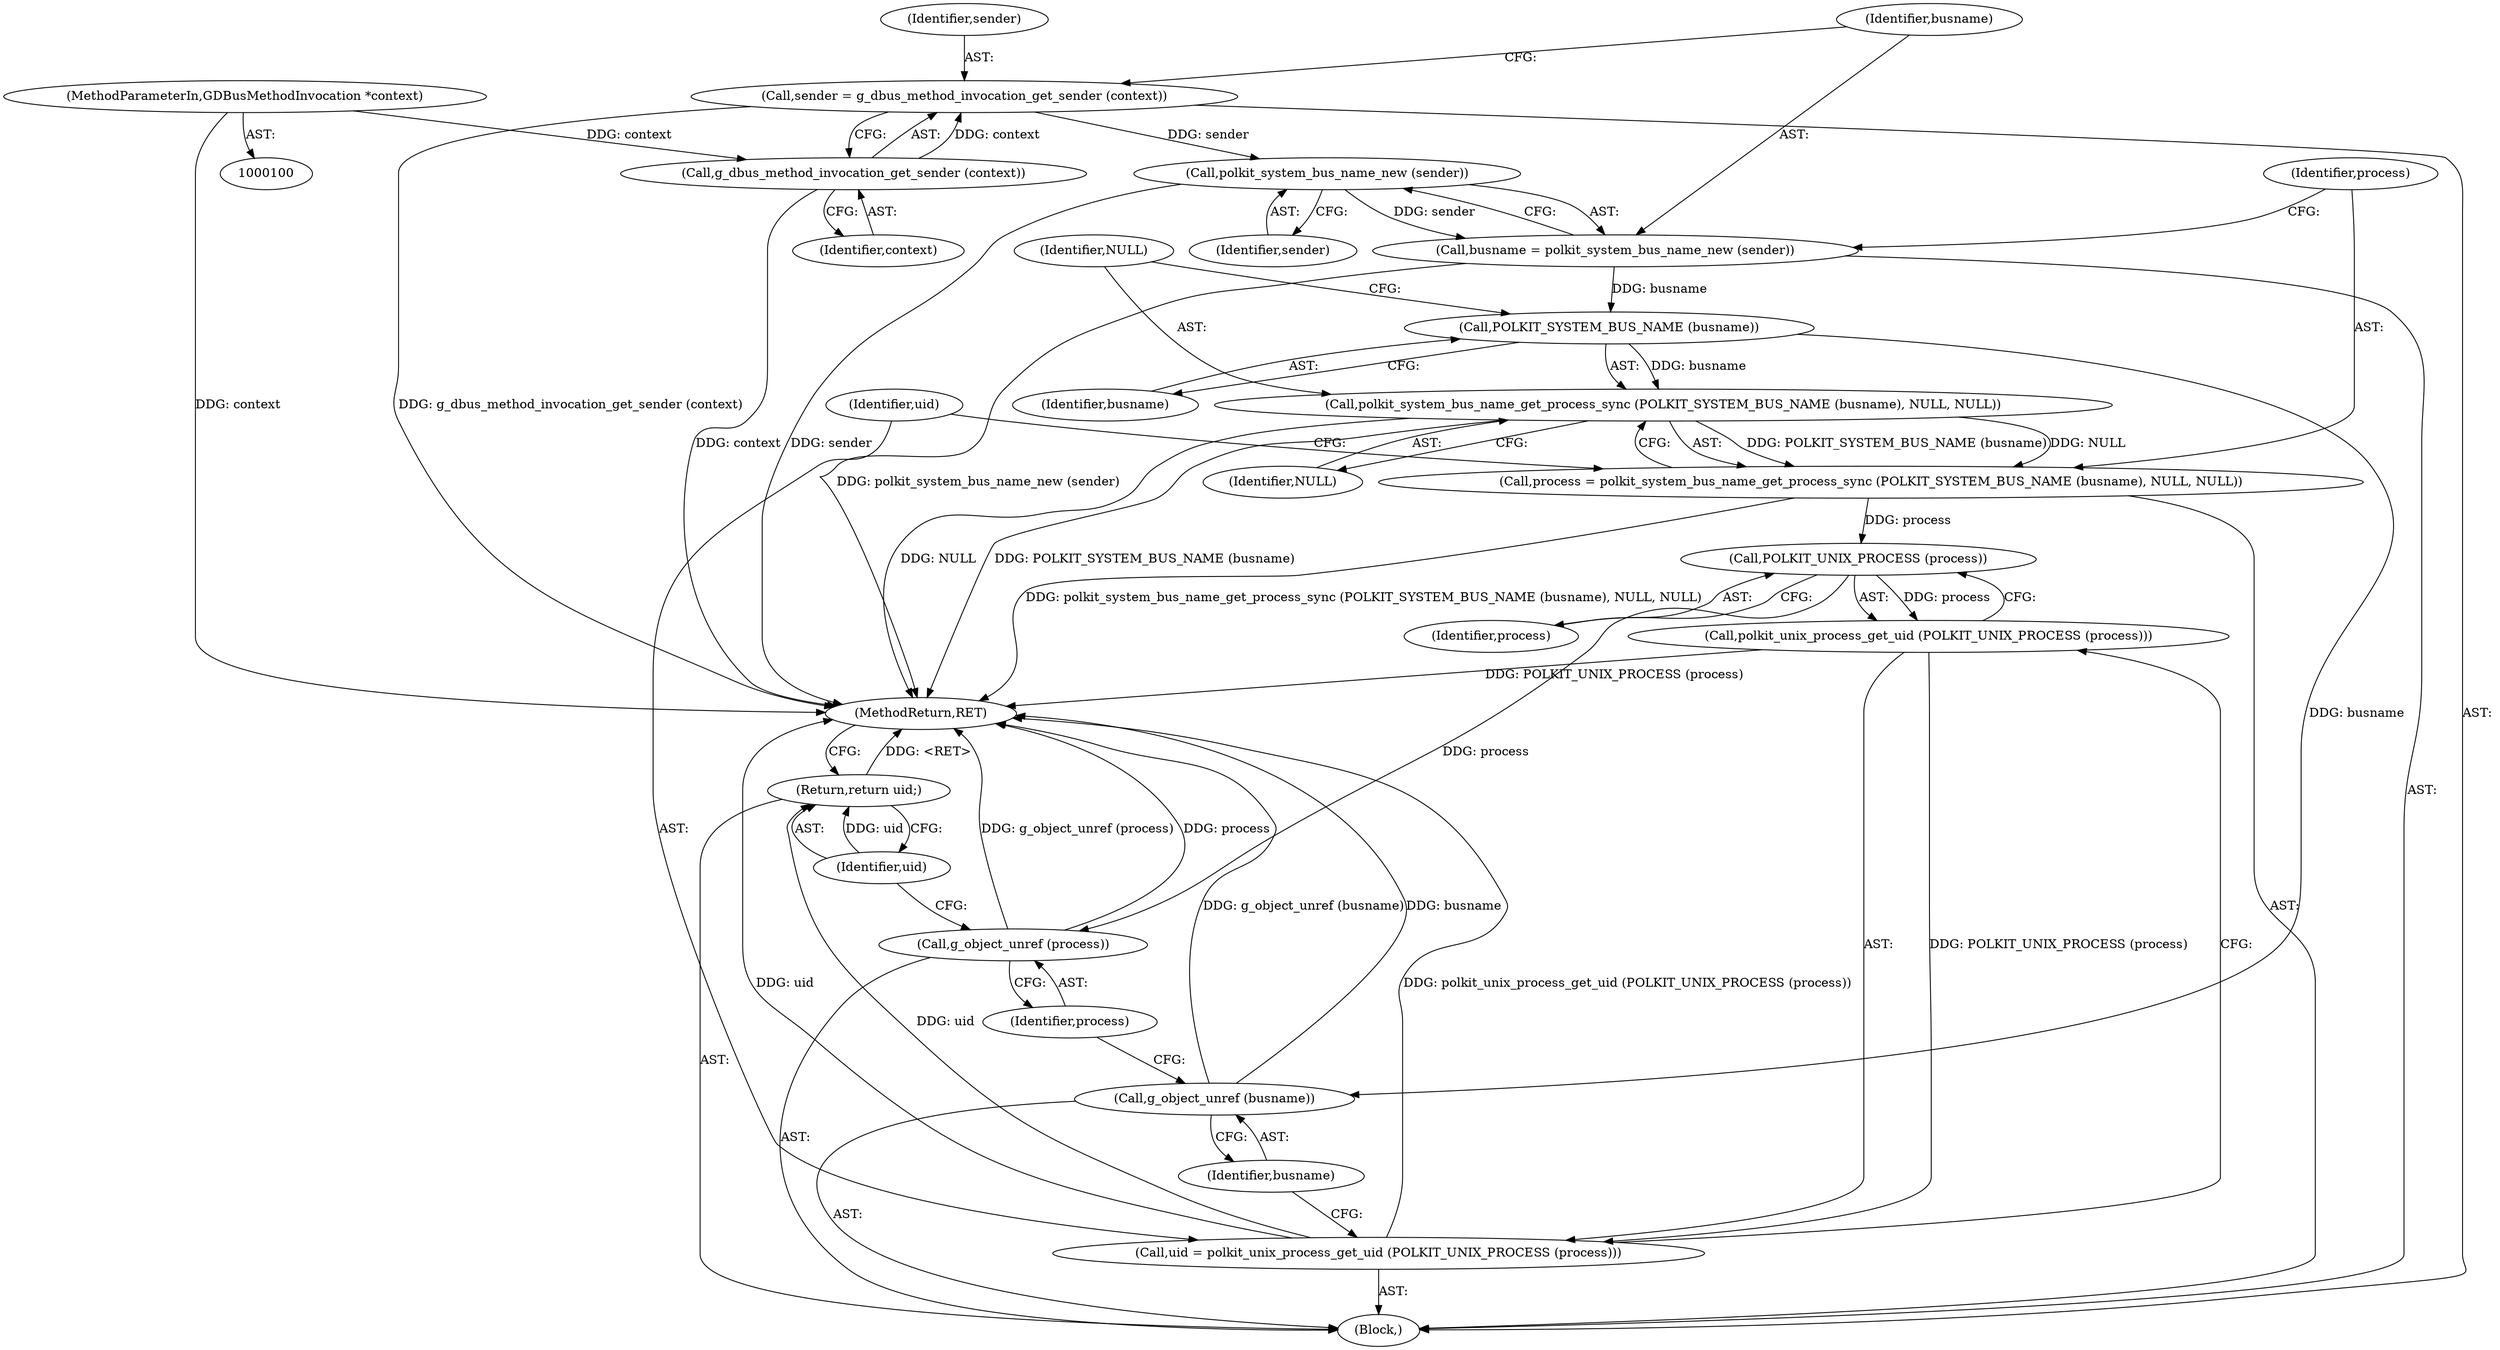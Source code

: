 digraph "1_accountsservice_bd51aa4cdac380f55d607f4ffdf2ab3c00d08721@API" {
"1000113" [label="(Call,polkit_system_bus_name_new (sender))"];
"1000107" [label="(Call,sender = g_dbus_method_invocation_get_sender (context))"];
"1000109" [label="(Call,g_dbus_method_invocation_get_sender (context))"];
"1000101" [label="(MethodParameterIn,GDBusMethodInvocation *context)"];
"1000111" [label="(Call,busname = polkit_system_bus_name_new (sender))"];
"1000118" [label="(Call,POLKIT_SYSTEM_BUS_NAME (busname))"];
"1000117" [label="(Call,polkit_system_bus_name_get_process_sync (POLKIT_SYSTEM_BUS_NAME (busname), NULL, NULL))"];
"1000115" [label="(Call,process = polkit_system_bus_name_get_process_sync (POLKIT_SYSTEM_BUS_NAME (busname), NULL, NULL))"];
"1000125" [label="(Call,POLKIT_UNIX_PROCESS (process))"];
"1000124" [label="(Call,polkit_unix_process_get_uid (POLKIT_UNIX_PROCESS (process)))"];
"1000122" [label="(Call,uid = polkit_unix_process_get_uid (POLKIT_UNIX_PROCESS (process)))"];
"1000131" [label="(Return,return uid;)"];
"1000129" [label="(Call,g_object_unref (process))"];
"1000127" [label="(Call,g_object_unref (busname))"];
"1000126" [label="(Identifier,process)"];
"1000128" [label="(Identifier,busname)"];
"1000122" [label="(Call,uid = polkit_unix_process_get_uid (POLKIT_UNIX_PROCESS (process)))"];
"1000130" [label="(Identifier,process)"];
"1000111" [label="(Call,busname = polkit_system_bus_name_new (sender))"];
"1000109" [label="(Call,g_dbus_method_invocation_get_sender (context))"];
"1000117" [label="(Call,polkit_system_bus_name_get_process_sync (POLKIT_SYSTEM_BUS_NAME (busname), NULL, NULL))"];
"1000110" [label="(Identifier,context)"];
"1000113" [label="(Call,polkit_system_bus_name_new (sender))"];
"1000120" [label="(Identifier,NULL)"];
"1000101" [label="(MethodParameterIn,GDBusMethodInvocation *context)"];
"1000118" [label="(Call,POLKIT_SYSTEM_BUS_NAME (busname))"];
"1000119" [label="(Identifier,busname)"];
"1000108" [label="(Identifier,sender)"];
"1000124" [label="(Call,polkit_unix_process_get_uid (POLKIT_UNIX_PROCESS (process)))"];
"1000129" [label="(Call,g_object_unref (process))"];
"1000133" [label="(MethodReturn,RET)"];
"1000131" [label="(Return,return uid;)"];
"1000107" [label="(Call,sender = g_dbus_method_invocation_get_sender (context))"];
"1000125" [label="(Call,POLKIT_UNIX_PROCESS (process))"];
"1000127" [label="(Call,g_object_unref (busname))"];
"1000112" [label="(Identifier,busname)"];
"1000102" [label="(Block,)"];
"1000116" [label="(Identifier,process)"];
"1000115" [label="(Call,process = polkit_system_bus_name_get_process_sync (POLKIT_SYSTEM_BUS_NAME (busname), NULL, NULL))"];
"1000114" [label="(Identifier,sender)"];
"1000132" [label="(Identifier,uid)"];
"1000121" [label="(Identifier,NULL)"];
"1000123" [label="(Identifier,uid)"];
"1000113" -> "1000111"  [label="AST: "];
"1000113" -> "1000114"  [label="CFG: "];
"1000114" -> "1000113"  [label="AST: "];
"1000111" -> "1000113"  [label="CFG: "];
"1000113" -> "1000133"  [label="DDG: sender"];
"1000113" -> "1000111"  [label="DDG: sender"];
"1000107" -> "1000113"  [label="DDG: sender"];
"1000107" -> "1000102"  [label="AST: "];
"1000107" -> "1000109"  [label="CFG: "];
"1000108" -> "1000107"  [label="AST: "];
"1000109" -> "1000107"  [label="AST: "];
"1000112" -> "1000107"  [label="CFG: "];
"1000107" -> "1000133"  [label="DDG: g_dbus_method_invocation_get_sender (context)"];
"1000109" -> "1000107"  [label="DDG: context"];
"1000109" -> "1000110"  [label="CFG: "];
"1000110" -> "1000109"  [label="AST: "];
"1000109" -> "1000133"  [label="DDG: context"];
"1000101" -> "1000109"  [label="DDG: context"];
"1000101" -> "1000100"  [label="AST: "];
"1000101" -> "1000133"  [label="DDG: context"];
"1000111" -> "1000102"  [label="AST: "];
"1000112" -> "1000111"  [label="AST: "];
"1000116" -> "1000111"  [label="CFG: "];
"1000111" -> "1000133"  [label="DDG: polkit_system_bus_name_new (sender)"];
"1000111" -> "1000118"  [label="DDG: busname"];
"1000118" -> "1000117"  [label="AST: "];
"1000118" -> "1000119"  [label="CFG: "];
"1000119" -> "1000118"  [label="AST: "];
"1000120" -> "1000118"  [label="CFG: "];
"1000118" -> "1000117"  [label="DDG: busname"];
"1000118" -> "1000127"  [label="DDG: busname"];
"1000117" -> "1000115"  [label="AST: "];
"1000117" -> "1000121"  [label="CFG: "];
"1000120" -> "1000117"  [label="AST: "];
"1000121" -> "1000117"  [label="AST: "];
"1000115" -> "1000117"  [label="CFG: "];
"1000117" -> "1000133"  [label="DDG: POLKIT_SYSTEM_BUS_NAME (busname)"];
"1000117" -> "1000133"  [label="DDG: NULL"];
"1000117" -> "1000115"  [label="DDG: POLKIT_SYSTEM_BUS_NAME (busname)"];
"1000117" -> "1000115"  [label="DDG: NULL"];
"1000115" -> "1000102"  [label="AST: "];
"1000116" -> "1000115"  [label="AST: "];
"1000123" -> "1000115"  [label="CFG: "];
"1000115" -> "1000133"  [label="DDG: polkit_system_bus_name_get_process_sync (POLKIT_SYSTEM_BUS_NAME (busname), NULL, NULL)"];
"1000115" -> "1000125"  [label="DDG: process"];
"1000125" -> "1000124"  [label="AST: "];
"1000125" -> "1000126"  [label="CFG: "];
"1000126" -> "1000125"  [label="AST: "];
"1000124" -> "1000125"  [label="CFG: "];
"1000125" -> "1000124"  [label="DDG: process"];
"1000125" -> "1000129"  [label="DDG: process"];
"1000124" -> "1000122"  [label="AST: "];
"1000122" -> "1000124"  [label="CFG: "];
"1000124" -> "1000133"  [label="DDG: POLKIT_UNIX_PROCESS (process)"];
"1000124" -> "1000122"  [label="DDG: POLKIT_UNIX_PROCESS (process)"];
"1000122" -> "1000102"  [label="AST: "];
"1000123" -> "1000122"  [label="AST: "];
"1000128" -> "1000122"  [label="CFG: "];
"1000122" -> "1000133"  [label="DDG: uid"];
"1000122" -> "1000133"  [label="DDG: polkit_unix_process_get_uid (POLKIT_UNIX_PROCESS (process))"];
"1000122" -> "1000131"  [label="DDG: uid"];
"1000131" -> "1000102"  [label="AST: "];
"1000131" -> "1000132"  [label="CFG: "];
"1000132" -> "1000131"  [label="AST: "];
"1000133" -> "1000131"  [label="CFG: "];
"1000131" -> "1000133"  [label="DDG: <RET>"];
"1000132" -> "1000131"  [label="DDG: uid"];
"1000129" -> "1000102"  [label="AST: "];
"1000129" -> "1000130"  [label="CFG: "];
"1000130" -> "1000129"  [label="AST: "];
"1000132" -> "1000129"  [label="CFG: "];
"1000129" -> "1000133"  [label="DDG: process"];
"1000129" -> "1000133"  [label="DDG: g_object_unref (process)"];
"1000127" -> "1000102"  [label="AST: "];
"1000127" -> "1000128"  [label="CFG: "];
"1000128" -> "1000127"  [label="AST: "];
"1000130" -> "1000127"  [label="CFG: "];
"1000127" -> "1000133"  [label="DDG: g_object_unref (busname)"];
"1000127" -> "1000133"  [label="DDG: busname"];
}
